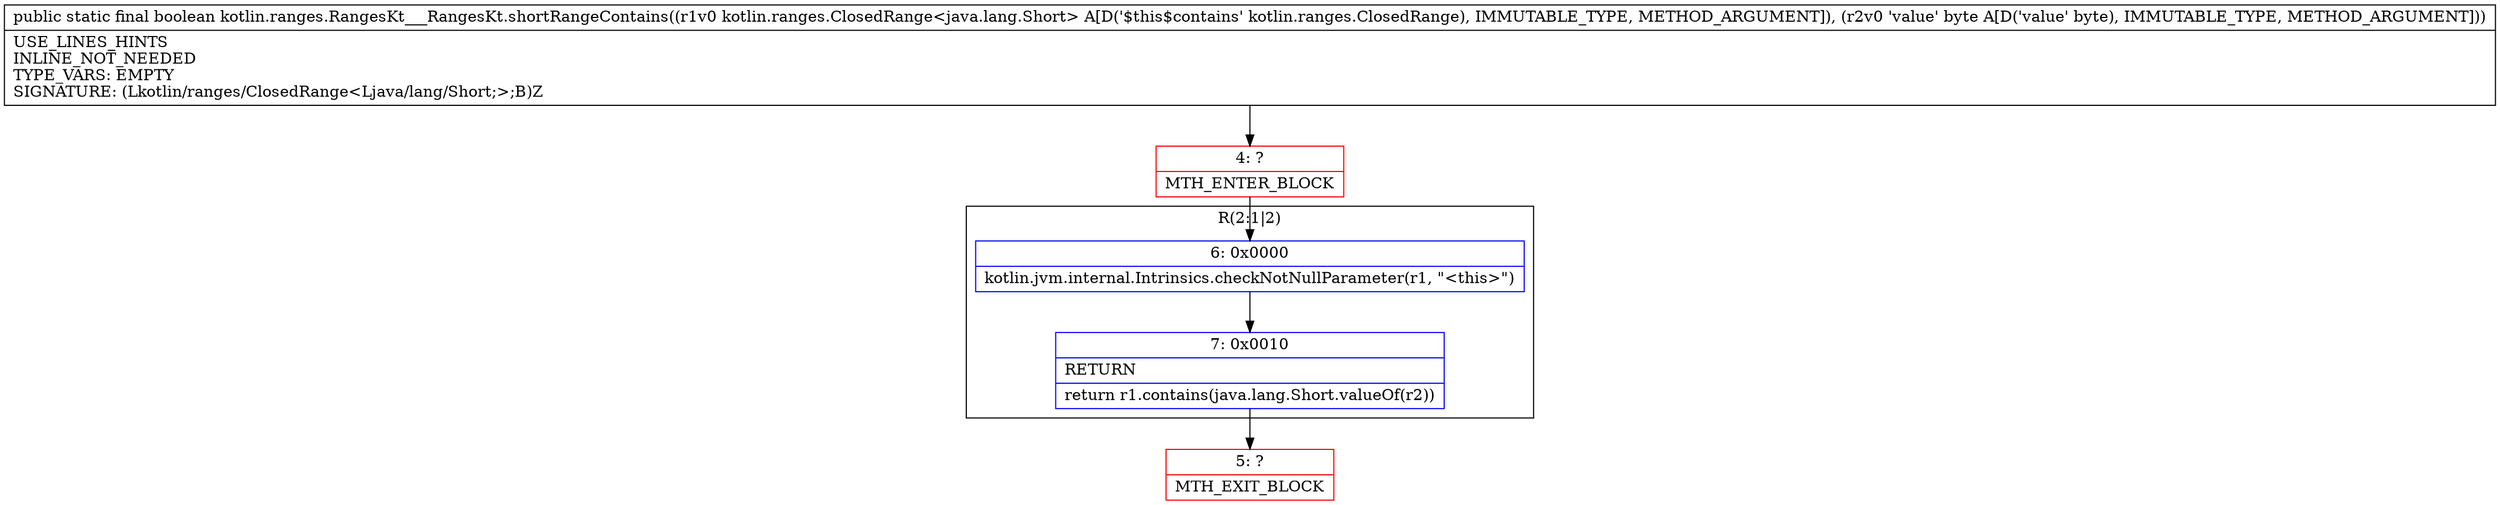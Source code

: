 digraph "CFG forkotlin.ranges.RangesKt___RangesKt.shortRangeContains(Lkotlin\/ranges\/ClosedRange;B)Z" {
subgraph cluster_Region_1519181738 {
label = "R(2:1|2)";
node [shape=record,color=blue];
Node_6 [shape=record,label="{6\:\ 0x0000|kotlin.jvm.internal.Intrinsics.checkNotNullParameter(r1, \"\<this\>\")\l}"];
Node_7 [shape=record,label="{7\:\ 0x0010|RETURN\l|return r1.contains(java.lang.Short.valueOf(r2))\l}"];
}
Node_4 [shape=record,color=red,label="{4\:\ ?|MTH_ENTER_BLOCK\l}"];
Node_5 [shape=record,color=red,label="{5\:\ ?|MTH_EXIT_BLOCK\l}"];
MethodNode[shape=record,label="{public static final boolean kotlin.ranges.RangesKt___RangesKt.shortRangeContains((r1v0 kotlin.ranges.ClosedRange\<java.lang.Short\> A[D('$this$contains' kotlin.ranges.ClosedRange), IMMUTABLE_TYPE, METHOD_ARGUMENT]), (r2v0 'value' byte A[D('value' byte), IMMUTABLE_TYPE, METHOD_ARGUMENT]))  | USE_LINES_HINTS\lINLINE_NOT_NEEDED\lTYPE_VARS: EMPTY\lSIGNATURE: (Lkotlin\/ranges\/ClosedRange\<Ljava\/lang\/Short;\>;B)Z\l}"];
MethodNode -> Node_4;Node_6 -> Node_7;
Node_7 -> Node_5;
Node_4 -> Node_6;
}

